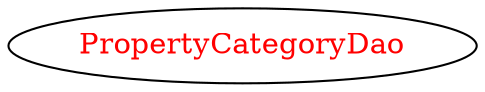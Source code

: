 digraph dependencyGraph {
 concentrate=true;
 ranksep="2.0";
 rankdir="LR"; 
 splines="ortho";
"PropertyCategoryDao" [fontcolor="red"];
}
